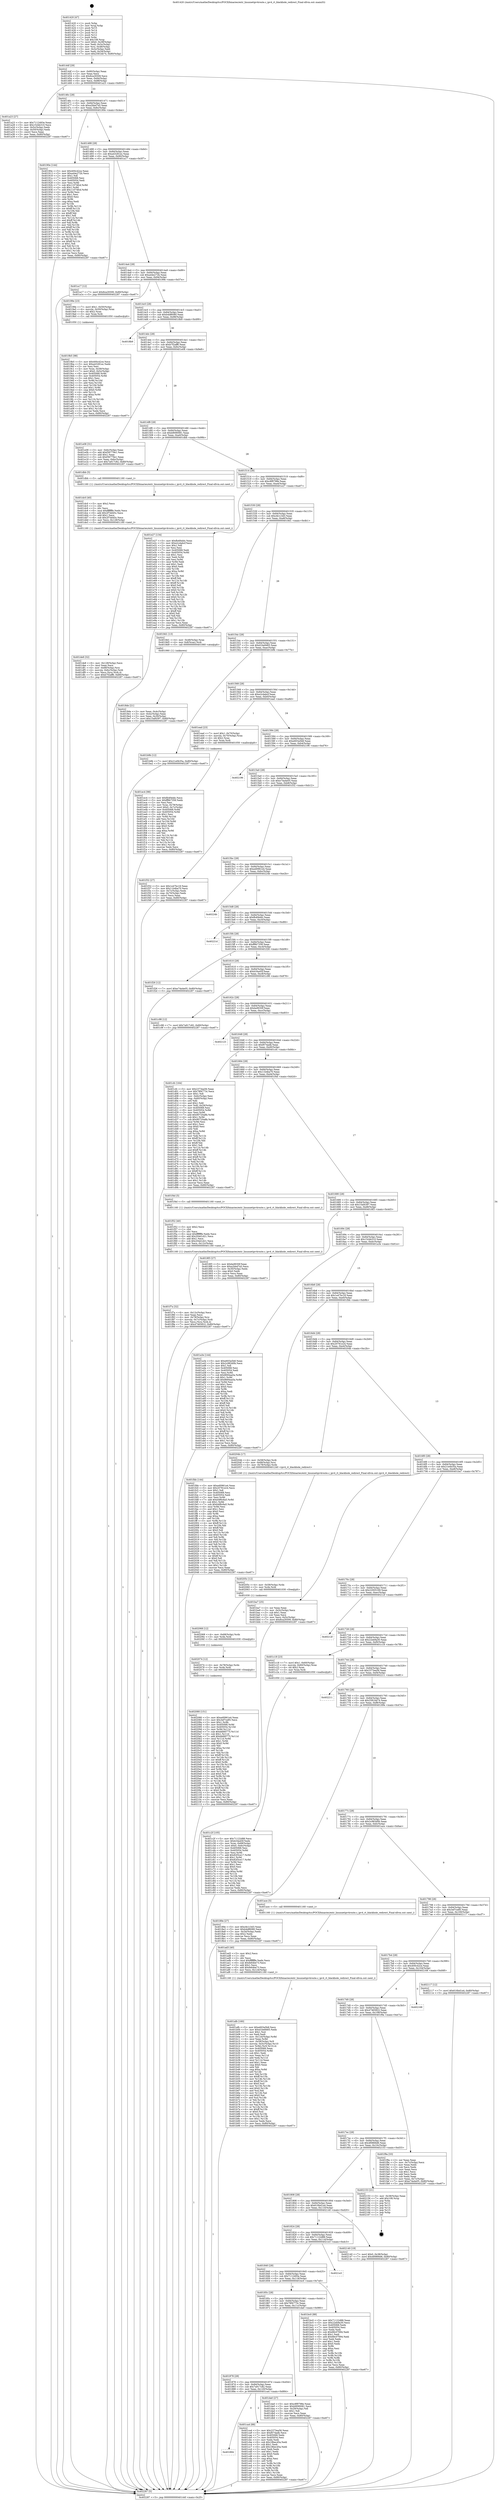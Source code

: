 digraph "0x401420" {
  label = "0x401420 (/mnt/c/Users/mathe/Desktop/tcc/POCII/binaries/extr_linuxnetipv4route.c_ipv4_rt_blackhole_redirect_Final-ollvm.out::main(0))"
  labelloc = "t"
  node[shape=record]

  Entry [label="",width=0.3,height=0.3,shape=circle,fillcolor=black,style=filled]
  "0x40144f" [label="{
     0x40144f [29]\l
     | [instrs]\l
     &nbsp;&nbsp;0x40144f \<+3\>: mov -0x80(%rbp),%eax\l
     &nbsp;&nbsp;0x401452 \<+2\>: mov %eax,%ecx\l
     &nbsp;&nbsp;0x401454 \<+6\>: sub $0x8ca29309,%ecx\l
     &nbsp;&nbsp;0x40145a \<+6\>: mov %eax,-0x84(%rbp)\l
     &nbsp;&nbsp;0x401460 \<+6\>: mov %ecx,-0x88(%rbp)\l
     &nbsp;&nbsp;0x401466 \<+6\>: je 0000000000401a23 \<main+0x603\>\l
  }"]
  "0x401a23" [label="{
     0x401a23 [27]\l
     | [instrs]\l
     &nbsp;&nbsp;0x401a23 \<+5\>: mov $0x7112493e,%eax\l
     &nbsp;&nbsp;0x401a28 \<+5\>: mov $0x15cbb310,%ecx\l
     &nbsp;&nbsp;0x401a2d \<+3\>: mov -0x5c(%rbp),%edx\l
     &nbsp;&nbsp;0x401a30 \<+3\>: cmp -0x50(%rbp),%edx\l
     &nbsp;&nbsp;0x401a33 \<+3\>: cmovl %ecx,%eax\l
     &nbsp;&nbsp;0x401a36 \<+3\>: mov %eax,-0x80(%rbp)\l
     &nbsp;&nbsp;0x401a39 \<+5\>: jmp 0000000000402287 \<main+0xe67\>\l
  }"]
  "0x40146c" [label="{
     0x40146c [28]\l
     | [instrs]\l
     &nbsp;&nbsp;0x40146c \<+5\>: jmp 0000000000401471 \<main+0x51\>\l
     &nbsp;&nbsp;0x401471 \<+6\>: mov -0x84(%rbp),%eax\l
     &nbsp;&nbsp;0x401477 \<+5\>: sub $0xa2bbd7a5,%eax\l
     &nbsp;&nbsp;0x40147c \<+6\>: mov %eax,-0x8c(%rbp)\l
     &nbsp;&nbsp;0x401482 \<+6\>: je 000000000040190e \<main+0x4ee\>\l
  }"]
  Exit [label="",width=0.3,height=0.3,shape=circle,fillcolor=black,style=filled,peripheries=2]
  "0x40190e" [label="{
     0x40190e [144]\l
     | [instrs]\l
     &nbsp;&nbsp;0x40190e \<+5\>: mov $0x400c42ce,%eax\l
     &nbsp;&nbsp;0x401913 \<+5\>: mov $0xa44e272b,%ecx\l
     &nbsp;&nbsp;0x401918 \<+2\>: mov $0x1,%dl\l
     &nbsp;&nbsp;0x40191a \<+7\>: mov 0x405068,%esi\l
     &nbsp;&nbsp;0x401921 \<+7\>: mov 0x405054,%edi\l
     &nbsp;&nbsp;0x401928 \<+3\>: mov %esi,%r8d\l
     &nbsp;&nbsp;0x40192b \<+7\>: sub $0x11074fcd,%r8d\l
     &nbsp;&nbsp;0x401932 \<+4\>: sub $0x1,%r8d\l
     &nbsp;&nbsp;0x401936 \<+7\>: add $0x11074fcd,%r8d\l
     &nbsp;&nbsp;0x40193d \<+4\>: imul %r8d,%esi\l
     &nbsp;&nbsp;0x401941 \<+3\>: and $0x1,%esi\l
     &nbsp;&nbsp;0x401944 \<+3\>: cmp $0x0,%esi\l
     &nbsp;&nbsp;0x401947 \<+4\>: sete %r9b\l
     &nbsp;&nbsp;0x40194b \<+3\>: cmp $0xa,%edi\l
     &nbsp;&nbsp;0x40194e \<+4\>: setl %r10b\l
     &nbsp;&nbsp;0x401952 \<+3\>: mov %r9b,%r11b\l
     &nbsp;&nbsp;0x401955 \<+4\>: xor $0xff,%r11b\l
     &nbsp;&nbsp;0x401959 \<+3\>: mov %r10b,%bl\l
     &nbsp;&nbsp;0x40195c \<+3\>: xor $0xff,%bl\l
     &nbsp;&nbsp;0x40195f \<+3\>: xor $0x1,%dl\l
     &nbsp;&nbsp;0x401962 \<+3\>: mov %r11b,%r14b\l
     &nbsp;&nbsp;0x401965 \<+4\>: and $0xff,%r14b\l
     &nbsp;&nbsp;0x401969 \<+3\>: and %dl,%r9b\l
     &nbsp;&nbsp;0x40196c \<+3\>: mov %bl,%r15b\l
     &nbsp;&nbsp;0x40196f \<+4\>: and $0xff,%r15b\l
     &nbsp;&nbsp;0x401973 \<+3\>: and %dl,%r10b\l
     &nbsp;&nbsp;0x401976 \<+3\>: or %r9b,%r14b\l
     &nbsp;&nbsp;0x401979 \<+3\>: or %r10b,%r15b\l
     &nbsp;&nbsp;0x40197c \<+3\>: xor %r15b,%r14b\l
     &nbsp;&nbsp;0x40197f \<+3\>: or %bl,%r11b\l
     &nbsp;&nbsp;0x401982 \<+4\>: xor $0xff,%r11b\l
     &nbsp;&nbsp;0x401986 \<+3\>: or $0x1,%dl\l
     &nbsp;&nbsp;0x401989 \<+3\>: and %dl,%r11b\l
     &nbsp;&nbsp;0x40198c \<+3\>: or %r11b,%r14b\l
     &nbsp;&nbsp;0x40198f \<+4\>: test $0x1,%r14b\l
     &nbsp;&nbsp;0x401993 \<+3\>: cmovne %ecx,%eax\l
     &nbsp;&nbsp;0x401996 \<+3\>: mov %eax,-0x80(%rbp)\l
     &nbsp;&nbsp;0x401999 \<+5\>: jmp 0000000000402287 \<main+0xe67\>\l
  }"]
  "0x401488" [label="{
     0x401488 [28]\l
     | [instrs]\l
     &nbsp;&nbsp;0x401488 \<+5\>: jmp 000000000040148d \<main+0x6d\>\l
     &nbsp;&nbsp;0x40148d \<+6\>: mov -0x84(%rbp),%eax\l
     &nbsp;&nbsp;0x401493 \<+5\>: sub $0xa43281ec,%eax\l
     &nbsp;&nbsp;0x401498 \<+6\>: mov %eax,-0x90(%rbp)\l
     &nbsp;&nbsp;0x40149e \<+6\>: je 0000000000401a17 \<main+0x5f7\>\l
  }"]
  "0x402080" [label="{
     0x402080 [151]\l
     | [instrs]\l
     &nbsp;&nbsp;0x402080 \<+5\>: mov $0xed0961e4,%eax\l
     &nbsp;&nbsp;0x402085 \<+5\>: mov $0x3ef7ce85,%ecx\l
     &nbsp;&nbsp;0x40208a \<+3\>: mov $0x1,%r8b\l
     &nbsp;&nbsp;0x40208d \<+8\>: mov 0x405068,%r9d\l
     &nbsp;&nbsp;0x402095 \<+8\>: mov 0x405054,%r10d\l
     &nbsp;&nbsp;0x40209d \<+3\>: mov %r9d,%r11d\l
     &nbsp;&nbsp;0x4020a0 \<+7\>: sub $0xbbfd0775,%r11d\l
     &nbsp;&nbsp;0x4020a7 \<+4\>: sub $0x1,%r11d\l
     &nbsp;&nbsp;0x4020ab \<+7\>: add $0xbbfd0775,%r11d\l
     &nbsp;&nbsp;0x4020b2 \<+4\>: imul %r11d,%r9d\l
     &nbsp;&nbsp;0x4020b6 \<+4\>: and $0x1,%r9d\l
     &nbsp;&nbsp;0x4020ba \<+4\>: cmp $0x0,%r9d\l
     &nbsp;&nbsp;0x4020be \<+3\>: sete %bl\l
     &nbsp;&nbsp;0x4020c1 \<+4\>: cmp $0xa,%r10d\l
     &nbsp;&nbsp;0x4020c5 \<+4\>: setl %r14b\l
     &nbsp;&nbsp;0x4020c9 \<+3\>: mov %bl,%r15b\l
     &nbsp;&nbsp;0x4020cc \<+4\>: xor $0xff,%r15b\l
     &nbsp;&nbsp;0x4020d0 \<+3\>: mov %r14b,%r12b\l
     &nbsp;&nbsp;0x4020d3 \<+4\>: xor $0xff,%r12b\l
     &nbsp;&nbsp;0x4020d7 \<+4\>: xor $0x0,%r8b\l
     &nbsp;&nbsp;0x4020db \<+3\>: mov %r15b,%r13b\l
     &nbsp;&nbsp;0x4020de \<+4\>: and $0x0,%r13b\l
     &nbsp;&nbsp;0x4020e2 \<+3\>: and %r8b,%bl\l
     &nbsp;&nbsp;0x4020e5 \<+3\>: mov %r12b,%dl\l
     &nbsp;&nbsp;0x4020e8 \<+3\>: and $0x0,%dl\l
     &nbsp;&nbsp;0x4020eb \<+3\>: and %r8b,%r14b\l
     &nbsp;&nbsp;0x4020ee \<+3\>: or %bl,%r13b\l
     &nbsp;&nbsp;0x4020f1 \<+3\>: or %r14b,%dl\l
     &nbsp;&nbsp;0x4020f4 \<+3\>: xor %dl,%r13b\l
     &nbsp;&nbsp;0x4020f7 \<+3\>: or %r12b,%r15b\l
     &nbsp;&nbsp;0x4020fa \<+4\>: xor $0xff,%r15b\l
     &nbsp;&nbsp;0x4020fe \<+4\>: or $0x0,%r8b\l
     &nbsp;&nbsp;0x402102 \<+3\>: and %r8b,%r15b\l
     &nbsp;&nbsp;0x402105 \<+3\>: or %r15b,%r13b\l
     &nbsp;&nbsp;0x402108 \<+4\>: test $0x1,%r13b\l
     &nbsp;&nbsp;0x40210c \<+3\>: cmovne %ecx,%eax\l
     &nbsp;&nbsp;0x40210f \<+3\>: mov %eax,-0x80(%rbp)\l
     &nbsp;&nbsp;0x402112 \<+5\>: jmp 0000000000402287 \<main+0xe67\>\l
  }"]
  "0x401a17" [label="{
     0x401a17 [12]\l
     | [instrs]\l
     &nbsp;&nbsp;0x401a17 \<+7\>: movl $0x8ca29309,-0x80(%rbp)\l
     &nbsp;&nbsp;0x401a1e \<+5\>: jmp 0000000000402287 \<main+0xe67\>\l
  }"]
  "0x4014a4" [label="{
     0x4014a4 [28]\l
     | [instrs]\l
     &nbsp;&nbsp;0x4014a4 \<+5\>: jmp 00000000004014a9 \<main+0x89\>\l
     &nbsp;&nbsp;0x4014a9 \<+6\>: mov -0x84(%rbp),%eax\l
     &nbsp;&nbsp;0x4014af \<+5\>: sub $0xa44e272b,%eax\l
     &nbsp;&nbsp;0x4014b4 \<+6\>: mov %eax,-0x94(%rbp)\l
     &nbsp;&nbsp;0x4014ba \<+6\>: je 000000000040199e \<main+0x57e\>\l
  }"]
  "0x402074" [label="{
     0x402074 [12]\l
     | [instrs]\l
     &nbsp;&nbsp;0x402074 \<+4\>: mov -0x78(%rbp),%rdx\l
     &nbsp;&nbsp;0x402078 \<+3\>: mov %rdx,%rdi\l
     &nbsp;&nbsp;0x40207b \<+5\>: call 0000000000401030 \<free@plt\>\l
     | [calls]\l
     &nbsp;&nbsp;0x401030 \{1\} (unknown)\l
  }"]
  "0x40199e" [label="{
     0x40199e [23]\l
     | [instrs]\l
     &nbsp;&nbsp;0x40199e \<+7\>: movl $0x1,-0x50(%rbp)\l
     &nbsp;&nbsp;0x4019a5 \<+4\>: movslq -0x50(%rbp),%rax\l
     &nbsp;&nbsp;0x4019a9 \<+4\>: shl $0x2,%rax\l
     &nbsp;&nbsp;0x4019ad \<+3\>: mov %rax,%rdi\l
     &nbsp;&nbsp;0x4019b0 \<+5\>: call 0000000000401050 \<malloc@plt\>\l
     | [calls]\l
     &nbsp;&nbsp;0x401050 \{1\} (unknown)\l
  }"]
  "0x4014c0" [label="{
     0x4014c0 [28]\l
     | [instrs]\l
     &nbsp;&nbsp;0x4014c0 \<+5\>: jmp 00000000004014c5 \<main+0xa5\>\l
     &nbsp;&nbsp;0x4014c5 \<+6\>: mov -0x84(%rbp),%eax\l
     &nbsp;&nbsp;0x4014cb \<+5\>: sub $0xb4df6080,%eax\l
     &nbsp;&nbsp;0x4014d0 \<+6\>: mov %eax,-0x98(%rbp)\l
     &nbsp;&nbsp;0x4014d6 \<+6\>: je 00000000004018b9 \<main+0x499\>\l
  }"]
  "0x402068" [label="{
     0x402068 [12]\l
     | [instrs]\l
     &nbsp;&nbsp;0x402068 \<+4\>: mov -0x68(%rbp),%rdx\l
     &nbsp;&nbsp;0x40206c \<+3\>: mov %rdx,%rdi\l
     &nbsp;&nbsp;0x40206f \<+5\>: call 0000000000401030 \<free@plt\>\l
     | [calls]\l
     &nbsp;&nbsp;0x401030 \{1\} (unknown)\l
  }"]
  "0x4018b9" [label="{
     0x4018b9\l
  }", style=dashed]
  "0x4014dc" [label="{
     0x4014dc [28]\l
     | [instrs]\l
     &nbsp;&nbsp;0x4014dc \<+5\>: jmp 00000000004014e1 \<main+0xc1\>\l
     &nbsp;&nbsp;0x4014e1 \<+6\>: mov -0x84(%rbp),%eax\l
     &nbsp;&nbsp;0x4014e7 \<+5\>: sub $0xb7f2aff6,%eax\l
     &nbsp;&nbsp;0x4014ec \<+6\>: mov %eax,-0x9c(%rbp)\l
     &nbsp;&nbsp;0x4014f2 \<+6\>: je 0000000000401e08 \<main+0x9e8\>\l
  }"]
  "0x40205c" [label="{
     0x40205c [12]\l
     | [instrs]\l
     &nbsp;&nbsp;0x40205c \<+4\>: mov -0x58(%rbp),%rdx\l
     &nbsp;&nbsp;0x402060 \<+3\>: mov %rdx,%rdi\l
     &nbsp;&nbsp;0x402063 \<+5\>: call 0000000000401030 \<free@plt\>\l
     | [calls]\l
     &nbsp;&nbsp;0x401030 \{1\} (unknown)\l
  }"]
  "0x401e08" [label="{
     0x401e08 [31]\l
     | [instrs]\l
     &nbsp;&nbsp;0x401e08 \<+3\>: mov -0x6c(%rbp),%eax\l
     &nbsp;&nbsp;0x401e0b \<+5\>: add $0xf36779e1,%eax\l
     &nbsp;&nbsp;0x401e10 \<+3\>: add $0x1,%eax\l
     &nbsp;&nbsp;0x401e13 \<+5\>: sub $0xf36779e1,%eax\l
     &nbsp;&nbsp;0x401e18 \<+3\>: mov %eax,-0x6c(%rbp)\l
     &nbsp;&nbsp;0x401e1b \<+7\>: movl $0x7a917c82,-0x80(%rbp)\l
     &nbsp;&nbsp;0x401e22 \<+5\>: jmp 0000000000402287 \<main+0xe67\>\l
  }"]
  "0x4014f8" [label="{
     0x4014f8 [28]\l
     | [instrs]\l
     &nbsp;&nbsp;0x4014f8 \<+5\>: jmp 00000000004014fd \<main+0xdd\>\l
     &nbsp;&nbsp;0x4014fd \<+6\>: mov -0x84(%rbp),%eax\l
     &nbsp;&nbsp;0x401503 \<+5\>: sub $0xb9090081,%eax\l
     &nbsp;&nbsp;0x401508 \<+6\>: mov %eax,-0xa0(%rbp)\l
     &nbsp;&nbsp;0x40150e \<+6\>: je 0000000000401dbb \<main+0x99b\>\l
  }"]
  "0x401f7a" [label="{
     0x401f7a [32]\l
     | [instrs]\l
     &nbsp;&nbsp;0x401f7a \<+6\>: mov -0x12c(%rbp),%ecx\l
     &nbsp;&nbsp;0x401f80 \<+3\>: imul %eax,%ecx\l
     &nbsp;&nbsp;0x401f83 \<+4\>: mov -0x78(%rbp),%rsi\l
     &nbsp;&nbsp;0x401f87 \<+4\>: movslq -0x7c(%rbp),%rdi\l
     &nbsp;&nbsp;0x401f8b \<+3\>: mov %ecx,(%rsi,%rdi,4)\l
     &nbsp;&nbsp;0x401f8e \<+7\>: movl $0x47465822,-0x80(%rbp)\l
     &nbsp;&nbsp;0x401f95 \<+5\>: jmp 0000000000402287 \<main+0xe67\>\l
  }"]
  "0x401dbb" [label="{
     0x401dbb [5]\l
     | [instrs]\l
     &nbsp;&nbsp;0x401dbb \<+5\>: call 0000000000401160 \<next_i\>\l
     | [calls]\l
     &nbsp;&nbsp;0x401160 \{1\} (/mnt/c/Users/mathe/Desktop/tcc/POCII/binaries/extr_linuxnetipv4route.c_ipv4_rt_blackhole_redirect_Final-ollvm.out::next_i)\l
  }"]
  "0x401514" [label="{
     0x401514 [28]\l
     | [instrs]\l
     &nbsp;&nbsp;0x401514 \<+5\>: jmp 0000000000401519 \<main+0xf9\>\l
     &nbsp;&nbsp;0x401519 \<+6\>: mov -0x84(%rbp),%eax\l
     &nbsp;&nbsp;0x40151f \<+5\>: sub $0xc8f9798e,%eax\l
     &nbsp;&nbsp;0x401524 \<+6\>: mov %eax,-0xa4(%rbp)\l
     &nbsp;&nbsp;0x40152a \<+6\>: je 0000000000401e27 \<main+0xa07\>\l
  }"]
  "0x401f52" [label="{
     0x401f52 [40]\l
     | [instrs]\l
     &nbsp;&nbsp;0x401f52 \<+5\>: mov $0x2,%ecx\l
     &nbsp;&nbsp;0x401f57 \<+1\>: cltd\l
     &nbsp;&nbsp;0x401f58 \<+2\>: idiv %ecx\l
     &nbsp;&nbsp;0x401f5a \<+6\>: imul $0xfffffffe,%edx,%ecx\l
     &nbsp;&nbsp;0x401f60 \<+6\>: add $0x204d1d21,%ecx\l
     &nbsp;&nbsp;0x401f66 \<+3\>: add $0x1,%ecx\l
     &nbsp;&nbsp;0x401f69 \<+6\>: sub $0x204d1d21,%ecx\l
     &nbsp;&nbsp;0x401f6f \<+6\>: mov %ecx,-0x12c(%rbp)\l
     &nbsp;&nbsp;0x401f75 \<+5\>: call 0000000000401160 \<next_i\>\l
     | [calls]\l
     &nbsp;&nbsp;0x401160 \{1\} (/mnt/c/Users/mathe/Desktop/tcc/POCII/binaries/extr_linuxnetipv4route.c_ipv4_rt_blackhole_redirect_Final-ollvm.out::next_i)\l
  }"]
  "0x401e27" [label="{
     0x401e27 [134]\l
     | [instrs]\l
     &nbsp;&nbsp;0x401e27 \<+5\>: mov $0xfb4f4ddc,%eax\l
     &nbsp;&nbsp;0x401e2c \<+5\>: mov $0xe2cdabcf,%ecx\l
     &nbsp;&nbsp;0x401e31 \<+2\>: mov $0x1,%dl\l
     &nbsp;&nbsp;0x401e33 \<+2\>: xor %esi,%esi\l
     &nbsp;&nbsp;0x401e35 \<+7\>: mov 0x405068,%edi\l
     &nbsp;&nbsp;0x401e3c \<+8\>: mov 0x405054,%r8d\l
     &nbsp;&nbsp;0x401e44 \<+3\>: sub $0x1,%esi\l
     &nbsp;&nbsp;0x401e47 \<+3\>: mov %edi,%r9d\l
     &nbsp;&nbsp;0x401e4a \<+3\>: add %esi,%r9d\l
     &nbsp;&nbsp;0x401e4d \<+4\>: imul %r9d,%edi\l
     &nbsp;&nbsp;0x401e51 \<+3\>: and $0x1,%edi\l
     &nbsp;&nbsp;0x401e54 \<+3\>: cmp $0x0,%edi\l
     &nbsp;&nbsp;0x401e57 \<+4\>: sete %r10b\l
     &nbsp;&nbsp;0x401e5b \<+4\>: cmp $0xa,%r8d\l
     &nbsp;&nbsp;0x401e5f \<+4\>: setl %r11b\l
     &nbsp;&nbsp;0x401e63 \<+3\>: mov %r10b,%bl\l
     &nbsp;&nbsp;0x401e66 \<+3\>: xor $0xff,%bl\l
     &nbsp;&nbsp;0x401e69 \<+3\>: mov %r11b,%r14b\l
     &nbsp;&nbsp;0x401e6c \<+4\>: xor $0xff,%r14b\l
     &nbsp;&nbsp;0x401e70 \<+3\>: xor $0x0,%dl\l
     &nbsp;&nbsp;0x401e73 \<+3\>: mov %bl,%r15b\l
     &nbsp;&nbsp;0x401e76 \<+4\>: and $0x0,%r15b\l
     &nbsp;&nbsp;0x401e7a \<+3\>: and %dl,%r10b\l
     &nbsp;&nbsp;0x401e7d \<+3\>: mov %r14b,%r12b\l
     &nbsp;&nbsp;0x401e80 \<+4\>: and $0x0,%r12b\l
     &nbsp;&nbsp;0x401e84 \<+3\>: and %dl,%r11b\l
     &nbsp;&nbsp;0x401e87 \<+3\>: or %r10b,%r15b\l
     &nbsp;&nbsp;0x401e8a \<+3\>: or %r11b,%r12b\l
     &nbsp;&nbsp;0x401e8d \<+3\>: xor %r12b,%r15b\l
     &nbsp;&nbsp;0x401e90 \<+3\>: or %r14b,%bl\l
     &nbsp;&nbsp;0x401e93 \<+3\>: xor $0xff,%bl\l
     &nbsp;&nbsp;0x401e96 \<+3\>: or $0x0,%dl\l
     &nbsp;&nbsp;0x401e99 \<+2\>: and %dl,%bl\l
     &nbsp;&nbsp;0x401e9b \<+3\>: or %bl,%r15b\l
     &nbsp;&nbsp;0x401e9e \<+4\>: test $0x1,%r15b\l
     &nbsp;&nbsp;0x401ea2 \<+3\>: cmovne %ecx,%eax\l
     &nbsp;&nbsp;0x401ea5 \<+3\>: mov %eax,-0x80(%rbp)\l
     &nbsp;&nbsp;0x401ea8 \<+5\>: jmp 0000000000402287 \<main+0xe67\>\l
  }"]
  "0x401530" [label="{
     0x401530 [28]\l
     | [instrs]\l
     &nbsp;&nbsp;0x401530 \<+5\>: jmp 0000000000401535 \<main+0x115\>\l
     &nbsp;&nbsp;0x401535 \<+6\>: mov -0x84(%rbp),%eax\l
     &nbsp;&nbsp;0x40153b \<+5\>: sub $0xcfe1c3d3,%eax\l
     &nbsp;&nbsp;0x401540 \<+6\>: mov %eax,-0xa8(%rbp)\l
     &nbsp;&nbsp;0x401546 \<+6\>: je 00000000004018d1 \<main+0x4b1\>\l
  }"]
  "0x401ec4" [label="{
     0x401ec4 [98]\l
     | [instrs]\l
     &nbsp;&nbsp;0x401ec4 \<+5\>: mov $0xfb4f4ddc,%ecx\l
     &nbsp;&nbsp;0x401ec9 \<+5\>: mov $0xff9b7358,%edx\l
     &nbsp;&nbsp;0x401ece \<+2\>: xor %esi,%esi\l
     &nbsp;&nbsp;0x401ed0 \<+4\>: mov %rax,-0x78(%rbp)\l
     &nbsp;&nbsp;0x401ed4 \<+7\>: movl $0x0,-0x7c(%rbp)\l
     &nbsp;&nbsp;0x401edb \<+8\>: mov 0x405068,%r8d\l
     &nbsp;&nbsp;0x401ee3 \<+8\>: mov 0x405054,%r9d\l
     &nbsp;&nbsp;0x401eeb \<+3\>: sub $0x1,%esi\l
     &nbsp;&nbsp;0x401eee \<+3\>: mov %r8d,%r10d\l
     &nbsp;&nbsp;0x401ef1 \<+3\>: add %esi,%r10d\l
     &nbsp;&nbsp;0x401ef4 \<+4\>: imul %r10d,%r8d\l
     &nbsp;&nbsp;0x401ef8 \<+4\>: and $0x1,%r8d\l
     &nbsp;&nbsp;0x401efc \<+4\>: cmp $0x0,%r8d\l
     &nbsp;&nbsp;0x401f00 \<+4\>: sete %r11b\l
     &nbsp;&nbsp;0x401f04 \<+4\>: cmp $0xa,%r9d\l
     &nbsp;&nbsp;0x401f08 \<+3\>: setl %bl\l
     &nbsp;&nbsp;0x401f0b \<+3\>: mov %r11b,%r14b\l
     &nbsp;&nbsp;0x401f0e \<+3\>: and %bl,%r14b\l
     &nbsp;&nbsp;0x401f11 \<+3\>: xor %bl,%r11b\l
     &nbsp;&nbsp;0x401f14 \<+3\>: or %r11b,%r14b\l
     &nbsp;&nbsp;0x401f17 \<+4\>: test $0x1,%r14b\l
     &nbsp;&nbsp;0x401f1b \<+3\>: cmovne %edx,%ecx\l
     &nbsp;&nbsp;0x401f1e \<+3\>: mov %ecx,-0x80(%rbp)\l
     &nbsp;&nbsp;0x401f21 \<+5\>: jmp 0000000000402287 \<main+0xe67\>\l
  }"]
  "0x4018d1" [label="{
     0x4018d1 [13]\l
     | [instrs]\l
     &nbsp;&nbsp;0x4018d1 \<+4\>: mov -0x48(%rbp),%rax\l
     &nbsp;&nbsp;0x4018d5 \<+4\>: mov 0x8(%rax),%rdi\l
     &nbsp;&nbsp;0x4018d9 \<+5\>: call 0000000000401060 \<atoi@plt\>\l
     | [calls]\l
     &nbsp;&nbsp;0x401060 \{1\} (unknown)\l
  }"]
  "0x40154c" [label="{
     0x40154c [28]\l
     | [instrs]\l
     &nbsp;&nbsp;0x40154c \<+5\>: jmp 0000000000401551 \<main+0x131\>\l
     &nbsp;&nbsp;0x401551 \<+6\>: mov -0x84(%rbp),%eax\l
     &nbsp;&nbsp;0x401557 \<+5\>: sub $0xd1be9465,%eax\l
     &nbsp;&nbsp;0x40155c \<+6\>: mov %eax,-0xac(%rbp)\l
     &nbsp;&nbsp;0x401562 \<+6\>: je 0000000000401b9b \<main+0x77b\>\l
  }"]
  "0x401de8" [label="{
     0x401de8 [32]\l
     | [instrs]\l
     &nbsp;&nbsp;0x401de8 \<+6\>: mov -0x128(%rbp),%ecx\l
     &nbsp;&nbsp;0x401dee \<+3\>: imul %eax,%ecx\l
     &nbsp;&nbsp;0x401df1 \<+4\>: mov -0x68(%rbp),%rsi\l
     &nbsp;&nbsp;0x401df5 \<+4\>: movslq -0x6c(%rbp),%rdi\l
     &nbsp;&nbsp;0x401df9 \<+3\>: mov %ecx,(%rsi,%rdi,4)\l
     &nbsp;&nbsp;0x401dfc \<+7\>: movl $0xb7f2aff6,-0x80(%rbp)\l
     &nbsp;&nbsp;0x401e03 \<+5\>: jmp 0000000000402287 \<main+0xe67\>\l
  }"]
  "0x401b9b" [label="{
     0x401b9b [12]\l
     | [instrs]\l
     &nbsp;&nbsp;0x401b9b \<+7\>: movl $0x21e0b35a,-0x80(%rbp)\l
     &nbsp;&nbsp;0x401ba2 \<+5\>: jmp 0000000000402287 \<main+0xe67\>\l
  }"]
  "0x401568" [label="{
     0x401568 [28]\l
     | [instrs]\l
     &nbsp;&nbsp;0x401568 \<+5\>: jmp 000000000040156d \<main+0x14d\>\l
     &nbsp;&nbsp;0x40156d \<+6\>: mov -0x84(%rbp),%eax\l
     &nbsp;&nbsp;0x401573 \<+5\>: sub $0xe2cdabcf,%eax\l
     &nbsp;&nbsp;0x401578 \<+6\>: mov %eax,-0xb0(%rbp)\l
     &nbsp;&nbsp;0x40157e \<+6\>: je 0000000000401ead \<main+0xa8d\>\l
  }"]
  "0x401dc0" [label="{
     0x401dc0 [40]\l
     | [instrs]\l
     &nbsp;&nbsp;0x401dc0 \<+5\>: mov $0x2,%ecx\l
     &nbsp;&nbsp;0x401dc5 \<+1\>: cltd\l
     &nbsp;&nbsp;0x401dc6 \<+2\>: idiv %ecx\l
     &nbsp;&nbsp;0x401dc8 \<+6\>: imul $0xfffffffe,%edx,%ecx\l
     &nbsp;&nbsp;0x401dce \<+6\>: add $0x2f7dd45c,%ecx\l
     &nbsp;&nbsp;0x401dd4 \<+3\>: add $0x1,%ecx\l
     &nbsp;&nbsp;0x401dd7 \<+6\>: sub $0x2f7dd45c,%ecx\l
     &nbsp;&nbsp;0x401ddd \<+6\>: mov %ecx,-0x128(%rbp)\l
     &nbsp;&nbsp;0x401de3 \<+5\>: call 0000000000401160 \<next_i\>\l
     | [calls]\l
     &nbsp;&nbsp;0x401160 \{1\} (/mnt/c/Users/mathe/Desktop/tcc/POCII/binaries/extr_linuxnetipv4route.c_ipv4_rt_blackhole_redirect_Final-ollvm.out::next_i)\l
  }"]
  "0x401ead" [label="{
     0x401ead [23]\l
     | [instrs]\l
     &nbsp;&nbsp;0x401ead \<+7\>: movl $0x1,-0x70(%rbp)\l
     &nbsp;&nbsp;0x401eb4 \<+4\>: movslq -0x70(%rbp),%rax\l
     &nbsp;&nbsp;0x401eb8 \<+4\>: shl $0x2,%rax\l
     &nbsp;&nbsp;0x401ebc \<+3\>: mov %rax,%rdi\l
     &nbsp;&nbsp;0x401ebf \<+5\>: call 0000000000401050 \<malloc@plt\>\l
     | [calls]\l
     &nbsp;&nbsp;0x401050 \{1\} (unknown)\l
  }"]
  "0x401584" [label="{
     0x401584 [28]\l
     | [instrs]\l
     &nbsp;&nbsp;0x401584 \<+5\>: jmp 0000000000401589 \<main+0x169\>\l
     &nbsp;&nbsp;0x401589 \<+6\>: mov -0x84(%rbp),%eax\l
     &nbsp;&nbsp;0x40158f \<+5\>: sub $0xe603a5b8,%eax\l
     &nbsp;&nbsp;0x401594 \<+6\>: mov %eax,-0xb4(%rbp)\l
     &nbsp;&nbsp;0x40159a \<+6\>: je 0000000000402196 \<main+0xd76\>\l
  }"]
  "0x401894" [label="{
     0x401894\l
  }", style=dashed]
  "0x402196" [label="{
     0x402196\l
  }", style=dashed]
  "0x4015a0" [label="{
     0x4015a0 [28]\l
     | [instrs]\l
     &nbsp;&nbsp;0x4015a0 \<+5\>: jmp 00000000004015a5 \<main+0x185\>\l
     &nbsp;&nbsp;0x4015a5 \<+6\>: mov -0x84(%rbp),%eax\l
     &nbsp;&nbsp;0x4015ab \<+5\>: sub $0xe74a4e05,%eax\l
     &nbsp;&nbsp;0x4015b0 \<+6\>: mov %eax,-0xb8(%rbp)\l
     &nbsp;&nbsp;0x4015b6 \<+6\>: je 0000000000401f32 \<main+0xb12\>\l
  }"]
  "0x401ca4" [label="{
     0x401ca4 [88]\l
     | [instrs]\l
     &nbsp;&nbsp;0x401ca4 \<+5\>: mov $0x2373ea56,%eax\l
     &nbsp;&nbsp;0x401ca9 \<+5\>: mov $0xf074adb,%ecx\l
     &nbsp;&nbsp;0x401cae \<+7\>: mov 0x405068,%edx\l
     &nbsp;&nbsp;0x401cb5 \<+7\>: mov 0x405054,%esi\l
     &nbsp;&nbsp;0x401cbc \<+2\>: mov %edx,%edi\l
     &nbsp;&nbsp;0x401cbe \<+6\>: sub $0x18bec45a,%edi\l
     &nbsp;&nbsp;0x401cc4 \<+3\>: sub $0x1,%edi\l
     &nbsp;&nbsp;0x401cc7 \<+6\>: add $0x18bec45a,%edi\l
     &nbsp;&nbsp;0x401ccd \<+3\>: imul %edi,%edx\l
     &nbsp;&nbsp;0x401cd0 \<+3\>: and $0x1,%edx\l
     &nbsp;&nbsp;0x401cd3 \<+3\>: cmp $0x0,%edx\l
     &nbsp;&nbsp;0x401cd6 \<+4\>: sete %r8b\l
     &nbsp;&nbsp;0x401cda \<+3\>: cmp $0xa,%esi\l
     &nbsp;&nbsp;0x401cdd \<+4\>: setl %r9b\l
     &nbsp;&nbsp;0x401ce1 \<+3\>: mov %r8b,%r10b\l
     &nbsp;&nbsp;0x401ce4 \<+3\>: and %r9b,%r10b\l
     &nbsp;&nbsp;0x401ce7 \<+3\>: xor %r9b,%r8b\l
     &nbsp;&nbsp;0x401cea \<+3\>: or %r8b,%r10b\l
     &nbsp;&nbsp;0x401ced \<+4\>: test $0x1,%r10b\l
     &nbsp;&nbsp;0x401cf1 \<+3\>: cmovne %ecx,%eax\l
     &nbsp;&nbsp;0x401cf4 \<+3\>: mov %eax,-0x80(%rbp)\l
     &nbsp;&nbsp;0x401cf7 \<+5\>: jmp 0000000000402287 \<main+0xe67\>\l
  }"]
  "0x401f32" [label="{
     0x401f32 [27]\l
     | [instrs]\l
     &nbsp;&nbsp;0x401f32 \<+5\>: mov $0x1e47bc18,%eax\l
     &nbsp;&nbsp;0x401f37 \<+5\>: mov $0x11b4ba70,%ecx\l
     &nbsp;&nbsp;0x401f3c \<+3\>: mov -0x7c(%rbp),%edx\l
     &nbsp;&nbsp;0x401f3f \<+3\>: cmp -0x70(%rbp),%edx\l
     &nbsp;&nbsp;0x401f42 \<+3\>: cmovl %ecx,%eax\l
     &nbsp;&nbsp;0x401f45 \<+3\>: mov %eax,-0x80(%rbp)\l
     &nbsp;&nbsp;0x401f48 \<+5\>: jmp 0000000000402287 \<main+0xe67\>\l
  }"]
  "0x4015bc" [label="{
     0x4015bc [28]\l
     | [instrs]\l
     &nbsp;&nbsp;0x4015bc \<+5\>: jmp 00000000004015c1 \<main+0x1a1\>\l
     &nbsp;&nbsp;0x4015c1 \<+6\>: mov -0x84(%rbp),%eax\l
     &nbsp;&nbsp;0x4015c7 \<+5\>: sub $0xed0961e4,%eax\l
     &nbsp;&nbsp;0x4015cc \<+6\>: mov %eax,-0xbc(%rbp)\l
     &nbsp;&nbsp;0x4015d2 \<+6\>: je 000000000040224b \<main+0xe2b\>\l
  }"]
  "0x401878" [label="{
     0x401878 [28]\l
     | [instrs]\l
     &nbsp;&nbsp;0x401878 \<+5\>: jmp 000000000040187d \<main+0x45d\>\l
     &nbsp;&nbsp;0x40187d \<+6\>: mov -0x84(%rbp),%eax\l
     &nbsp;&nbsp;0x401883 \<+5\>: sub $0x7a917c82,%eax\l
     &nbsp;&nbsp;0x401888 \<+6\>: mov %eax,-0x120(%rbp)\l
     &nbsp;&nbsp;0x40188e \<+6\>: je 0000000000401ca4 \<main+0x884\>\l
  }"]
  "0x40224b" [label="{
     0x40224b\l
  }", style=dashed]
  "0x4015d8" [label="{
     0x4015d8 [28]\l
     | [instrs]\l
     &nbsp;&nbsp;0x4015d8 \<+5\>: jmp 00000000004015dd \<main+0x1bd\>\l
     &nbsp;&nbsp;0x4015dd \<+6\>: mov -0x84(%rbp),%eax\l
     &nbsp;&nbsp;0x4015e3 \<+5\>: sub $0xfb4f4ddc,%eax\l
     &nbsp;&nbsp;0x4015e8 \<+6\>: mov %eax,-0xc0(%rbp)\l
     &nbsp;&nbsp;0x4015ee \<+6\>: je 000000000040221d \<main+0xdfd\>\l
  }"]
  "0x401da0" [label="{
     0x401da0 [27]\l
     | [instrs]\l
     &nbsp;&nbsp;0x401da0 \<+5\>: mov $0xc8f9798e,%eax\l
     &nbsp;&nbsp;0x401da5 \<+5\>: mov $0xb9090081,%ecx\l
     &nbsp;&nbsp;0x401daa \<+3\>: mov -0x29(%rbp),%dl\l
     &nbsp;&nbsp;0x401dad \<+3\>: test $0x1,%dl\l
     &nbsp;&nbsp;0x401db0 \<+3\>: cmovne %ecx,%eax\l
     &nbsp;&nbsp;0x401db3 \<+3\>: mov %eax,-0x80(%rbp)\l
     &nbsp;&nbsp;0x401db6 \<+5\>: jmp 0000000000402287 \<main+0xe67\>\l
  }"]
  "0x40221d" [label="{
     0x40221d\l
  }", style=dashed]
  "0x4015f4" [label="{
     0x4015f4 [28]\l
     | [instrs]\l
     &nbsp;&nbsp;0x4015f4 \<+5\>: jmp 00000000004015f9 \<main+0x1d9\>\l
     &nbsp;&nbsp;0x4015f9 \<+6\>: mov -0x84(%rbp),%eax\l
     &nbsp;&nbsp;0x4015ff \<+5\>: sub $0xff9b7358,%eax\l
     &nbsp;&nbsp;0x401604 \<+6\>: mov %eax,-0xc4(%rbp)\l
     &nbsp;&nbsp;0x40160a \<+6\>: je 0000000000401f26 \<main+0xb06\>\l
  }"]
  "0x401c2f" [label="{
     0x401c2f [105]\l
     | [instrs]\l
     &nbsp;&nbsp;0x401c2f \<+5\>: mov $0x71122d88,%ecx\l
     &nbsp;&nbsp;0x401c34 \<+5\>: mov $0xb34a45f,%edx\l
     &nbsp;&nbsp;0x401c39 \<+4\>: mov %rax,-0x68(%rbp)\l
     &nbsp;&nbsp;0x401c3d \<+7\>: movl $0x0,-0x6c(%rbp)\l
     &nbsp;&nbsp;0x401c44 \<+7\>: mov 0x405068,%esi\l
     &nbsp;&nbsp;0x401c4b \<+8\>: mov 0x405054,%r8d\l
     &nbsp;&nbsp;0x401c53 \<+3\>: mov %esi,%r9d\l
     &nbsp;&nbsp;0x401c56 \<+7\>: add $0x82f3ce17,%r9d\l
     &nbsp;&nbsp;0x401c5d \<+4\>: sub $0x1,%r9d\l
     &nbsp;&nbsp;0x401c61 \<+7\>: sub $0x82f3ce17,%r9d\l
     &nbsp;&nbsp;0x401c68 \<+4\>: imul %r9d,%esi\l
     &nbsp;&nbsp;0x401c6c \<+3\>: and $0x1,%esi\l
     &nbsp;&nbsp;0x401c6f \<+3\>: cmp $0x0,%esi\l
     &nbsp;&nbsp;0x401c72 \<+4\>: sete %r10b\l
     &nbsp;&nbsp;0x401c76 \<+4\>: cmp $0xa,%r8d\l
     &nbsp;&nbsp;0x401c7a \<+4\>: setl %r11b\l
     &nbsp;&nbsp;0x401c7e \<+3\>: mov %r10b,%bl\l
     &nbsp;&nbsp;0x401c81 \<+3\>: and %r11b,%bl\l
     &nbsp;&nbsp;0x401c84 \<+3\>: xor %r11b,%r10b\l
     &nbsp;&nbsp;0x401c87 \<+3\>: or %r10b,%bl\l
     &nbsp;&nbsp;0x401c8a \<+3\>: test $0x1,%bl\l
     &nbsp;&nbsp;0x401c8d \<+3\>: cmovne %edx,%ecx\l
     &nbsp;&nbsp;0x401c90 \<+3\>: mov %ecx,-0x80(%rbp)\l
     &nbsp;&nbsp;0x401c93 \<+5\>: jmp 0000000000402287 \<main+0xe67\>\l
  }"]
  "0x401f26" [label="{
     0x401f26 [12]\l
     | [instrs]\l
     &nbsp;&nbsp;0x401f26 \<+7\>: movl $0xe74a4e05,-0x80(%rbp)\l
     &nbsp;&nbsp;0x401f2d \<+5\>: jmp 0000000000402287 \<main+0xe67\>\l
  }"]
  "0x401610" [label="{
     0x401610 [28]\l
     | [instrs]\l
     &nbsp;&nbsp;0x401610 \<+5\>: jmp 0000000000401615 \<main+0x1f5\>\l
     &nbsp;&nbsp;0x401615 \<+6\>: mov -0x84(%rbp),%eax\l
     &nbsp;&nbsp;0x40161b \<+5\>: sub $0xb34a45f,%eax\l
     &nbsp;&nbsp;0x401620 \<+6\>: mov %eax,-0xc8(%rbp)\l
     &nbsp;&nbsp;0x401626 \<+6\>: je 0000000000401c98 \<main+0x878\>\l
  }"]
  "0x40185c" [label="{
     0x40185c [28]\l
     | [instrs]\l
     &nbsp;&nbsp;0x40185c \<+5\>: jmp 0000000000401861 \<main+0x441\>\l
     &nbsp;&nbsp;0x401861 \<+6\>: mov -0x84(%rbp),%eax\l
     &nbsp;&nbsp;0x401867 \<+5\>: sub $0x78f4773c,%eax\l
     &nbsp;&nbsp;0x40186c \<+6\>: mov %eax,-0x11c(%rbp)\l
     &nbsp;&nbsp;0x401872 \<+6\>: je 0000000000401da0 \<main+0x980\>\l
  }"]
  "0x401c98" [label="{
     0x401c98 [12]\l
     | [instrs]\l
     &nbsp;&nbsp;0x401c98 \<+7\>: movl $0x7a917c82,-0x80(%rbp)\l
     &nbsp;&nbsp;0x401c9f \<+5\>: jmp 0000000000402287 \<main+0xe67\>\l
  }"]
  "0x40162c" [label="{
     0x40162c [28]\l
     | [instrs]\l
     &nbsp;&nbsp;0x40162c \<+5\>: jmp 0000000000401631 \<main+0x211\>\l
     &nbsp;&nbsp;0x401631 \<+6\>: mov -0x84(%rbp),%eax\l
     &nbsp;&nbsp;0x401637 \<+5\>: sub $0xbe9030f,%eax\l
     &nbsp;&nbsp;0x40163c \<+6\>: mov %eax,-0xcc(%rbp)\l
     &nbsp;&nbsp;0x401642 \<+6\>: je 0000000000402123 \<main+0xd03\>\l
  }"]
  "0x401bc0" [label="{
     0x401bc0 [88]\l
     | [instrs]\l
     &nbsp;&nbsp;0x401bc0 \<+5\>: mov $0x71122d88,%eax\l
     &nbsp;&nbsp;0x401bc5 \<+5\>: mov $0x22eb9a30,%ecx\l
     &nbsp;&nbsp;0x401bca \<+7\>: mov 0x405068,%edx\l
     &nbsp;&nbsp;0x401bd1 \<+7\>: mov 0x405054,%esi\l
     &nbsp;&nbsp;0x401bd8 \<+2\>: mov %edx,%edi\l
     &nbsp;&nbsp;0x401bda \<+6\>: sub $0x68c07694,%edi\l
     &nbsp;&nbsp;0x401be0 \<+3\>: sub $0x1,%edi\l
     &nbsp;&nbsp;0x401be3 \<+6\>: add $0x68c07694,%edi\l
     &nbsp;&nbsp;0x401be9 \<+3\>: imul %edi,%edx\l
     &nbsp;&nbsp;0x401bec \<+3\>: and $0x1,%edx\l
     &nbsp;&nbsp;0x401bef \<+3\>: cmp $0x0,%edx\l
     &nbsp;&nbsp;0x401bf2 \<+4\>: sete %r8b\l
     &nbsp;&nbsp;0x401bf6 \<+3\>: cmp $0xa,%esi\l
     &nbsp;&nbsp;0x401bf9 \<+4\>: setl %r9b\l
     &nbsp;&nbsp;0x401bfd \<+3\>: mov %r8b,%r10b\l
     &nbsp;&nbsp;0x401c00 \<+3\>: and %r9b,%r10b\l
     &nbsp;&nbsp;0x401c03 \<+3\>: xor %r9b,%r8b\l
     &nbsp;&nbsp;0x401c06 \<+3\>: or %r8b,%r10b\l
     &nbsp;&nbsp;0x401c09 \<+4\>: test $0x1,%r10b\l
     &nbsp;&nbsp;0x401c0d \<+3\>: cmovne %ecx,%eax\l
     &nbsp;&nbsp;0x401c10 \<+3\>: mov %eax,-0x80(%rbp)\l
     &nbsp;&nbsp;0x401c13 \<+5\>: jmp 0000000000402287 \<main+0xe67\>\l
  }"]
  "0x402123" [label="{
     0x402123\l
  }", style=dashed]
  "0x401648" [label="{
     0x401648 [28]\l
     | [instrs]\l
     &nbsp;&nbsp;0x401648 \<+5\>: jmp 000000000040164d \<main+0x22d\>\l
     &nbsp;&nbsp;0x40164d \<+6\>: mov -0x84(%rbp),%eax\l
     &nbsp;&nbsp;0x401653 \<+5\>: sub $0xf074adb,%eax\l
     &nbsp;&nbsp;0x401658 \<+6\>: mov %eax,-0xd0(%rbp)\l
     &nbsp;&nbsp;0x40165e \<+6\>: je 0000000000401cfc \<main+0x8dc\>\l
  }"]
  "0x401840" [label="{
     0x401840 [28]\l
     | [instrs]\l
     &nbsp;&nbsp;0x401840 \<+5\>: jmp 0000000000401845 \<main+0x425\>\l
     &nbsp;&nbsp;0x401845 \<+6\>: mov -0x84(%rbp),%eax\l
     &nbsp;&nbsp;0x40184b \<+5\>: sub $0x7112493e,%eax\l
     &nbsp;&nbsp;0x401850 \<+6\>: mov %eax,-0x118(%rbp)\l
     &nbsp;&nbsp;0x401856 \<+6\>: je 0000000000401bc0 \<main+0x7a0\>\l
  }"]
  "0x401cfc" [label="{
     0x401cfc [164]\l
     | [instrs]\l
     &nbsp;&nbsp;0x401cfc \<+5\>: mov $0x2373ea56,%eax\l
     &nbsp;&nbsp;0x401d01 \<+5\>: mov $0x78f4773c,%ecx\l
     &nbsp;&nbsp;0x401d06 \<+2\>: mov $0x1,%dl\l
     &nbsp;&nbsp;0x401d08 \<+3\>: mov -0x6c(%rbp),%esi\l
     &nbsp;&nbsp;0x401d0b \<+3\>: cmp -0x60(%rbp),%esi\l
     &nbsp;&nbsp;0x401d0e \<+4\>: setl %dil\l
     &nbsp;&nbsp;0x401d12 \<+4\>: and $0x1,%dil\l
     &nbsp;&nbsp;0x401d16 \<+4\>: mov %dil,-0x29(%rbp)\l
     &nbsp;&nbsp;0x401d1a \<+7\>: mov 0x405068,%esi\l
     &nbsp;&nbsp;0x401d21 \<+8\>: mov 0x405054,%r8d\l
     &nbsp;&nbsp;0x401d29 \<+3\>: mov %esi,%r9d\l
     &nbsp;&nbsp;0x401d2c \<+7\>: add $0x90720a8b,%r9d\l
     &nbsp;&nbsp;0x401d33 \<+4\>: sub $0x1,%r9d\l
     &nbsp;&nbsp;0x401d37 \<+7\>: sub $0x90720a8b,%r9d\l
     &nbsp;&nbsp;0x401d3e \<+4\>: imul %r9d,%esi\l
     &nbsp;&nbsp;0x401d42 \<+3\>: and $0x1,%esi\l
     &nbsp;&nbsp;0x401d45 \<+3\>: cmp $0x0,%esi\l
     &nbsp;&nbsp;0x401d48 \<+4\>: sete %dil\l
     &nbsp;&nbsp;0x401d4c \<+4\>: cmp $0xa,%r8d\l
     &nbsp;&nbsp;0x401d50 \<+4\>: setl %r10b\l
     &nbsp;&nbsp;0x401d54 \<+3\>: mov %dil,%r11b\l
     &nbsp;&nbsp;0x401d57 \<+4\>: xor $0xff,%r11b\l
     &nbsp;&nbsp;0x401d5b \<+3\>: mov %r10b,%bl\l
     &nbsp;&nbsp;0x401d5e \<+3\>: xor $0xff,%bl\l
     &nbsp;&nbsp;0x401d61 \<+3\>: xor $0x1,%dl\l
     &nbsp;&nbsp;0x401d64 \<+3\>: mov %r11b,%r14b\l
     &nbsp;&nbsp;0x401d67 \<+4\>: and $0xff,%r14b\l
     &nbsp;&nbsp;0x401d6b \<+3\>: and %dl,%dil\l
     &nbsp;&nbsp;0x401d6e \<+3\>: mov %bl,%r15b\l
     &nbsp;&nbsp;0x401d71 \<+4\>: and $0xff,%r15b\l
     &nbsp;&nbsp;0x401d75 \<+3\>: and %dl,%r10b\l
     &nbsp;&nbsp;0x401d78 \<+3\>: or %dil,%r14b\l
     &nbsp;&nbsp;0x401d7b \<+3\>: or %r10b,%r15b\l
     &nbsp;&nbsp;0x401d7e \<+3\>: xor %r15b,%r14b\l
     &nbsp;&nbsp;0x401d81 \<+3\>: or %bl,%r11b\l
     &nbsp;&nbsp;0x401d84 \<+4\>: xor $0xff,%r11b\l
     &nbsp;&nbsp;0x401d88 \<+3\>: or $0x1,%dl\l
     &nbsp;&nbsp;0x401d8b \<+3\>: and %dl,%r11b\l
     &nbsp;&nbsp;0x401d8e \<+3\>: or %r11b,%r14b\l
     &nbsp;&nbsp;0x401d91 \<+4\>: test $0x1,%r14b\l
     &nbsp;&nbsp;0x401d95 \<+3\>: cmovne %ecx,%eax\l
     &nbsp;&nbsp;0x401d98 \<+3\>: mov %eax,-0x80(%rbp)\l
     &nbsp;&nbsp;0x401d9b \<+5\>: jmp 0000000000402287 \<main+0xe67\>\l
  }"]
  "0x401664" [label="{
     0x401664 [28]\l
     | [instrs]\l
     &nbsp;&nbsp;0x401664 \<+5\>: jmp 0000000000401669 \<main+0x249\>\l
     &nbsp;&nbsp;0x401669 \<+6\>: mov -0x84(%rbp),%eax\l
     &nbsp;&nbsp;0x40166f \<+5\>: sub $0x11b4ba70,%eax\l
     &nbsp;&nbsp;0x401674 \<+6\>: mov %eax,-0xd4(%rbp)\l
     &nbsp;&nbsp;0x40167a \<+6\>: je 0000000000401f4d \<main+0xb2d\>\l
  }"]
  "0x4021e3" [label="{
     0x4021e3\l
  }", style=dashed]
  "0x401f4d" [label="{
     0x401f4d [5]\l
     | [instrs]\l
     &nbsp;&nbsp;0x401f4d \<+5\>: call 0000000000401160 \<next_i\>\l
     | [calls]\l
     &nbsp;&nbsp;0x401160 \{1\} (/mnt/c/Users/mathe/Desktop/tcc/POCII/binaries/extr_linuxnetipv4route.c_ipv4_rt_blackhole_redirect_Final-ollvm.out::next_i)\l
  }"]
  "0x401680" [label="{
     0x401680 [28]\l
     | [instrs]\l
     &nbsp;&nbsp;0x401680 \<+5\>: jmp 0000000000401685 \<main+0x265\>\l
     &nbsp;&nbsp;0x401685 \<+6\>: mov -0x84(%rbp),%eax\l
     &nbsp;&nbsp;0x40168b \<+5\>: sub $0x15af4397,%eax\l
     &nbsp;&nbsp;0x401690 \<+6\>: mov %eax,-0xd8(%rbp)\l
     &nbsp;&nbsp;0x401696 \<+6\>: je 00000000004018f3 \<main+0x4d3\>\l
  }"]
  "0x401824" [label="{
     0x401824 [28]\l
     | [instrs]\l
     &nbsp;&nbsp;0x401824 \<+5\>: jmp 0000000000401829 \<main+0x409\>\l
     &nbsp;&nbsp;0x401829 \<+6\>: mov -0x84(%rbp),%eax\l
     &nbsp;&nbsp;0x40182f \<+5\>: sub $0x71122d88,%eax\l
     &nbsp;&nbsp;0x401834 \<+6\>: mov %eax,-0x114(%rbp)\l
     &nbsp;&nbsp;0x40183a \<+6\>: je 00000000004021e3 \<main+0xdc3\>\l
  }"]
  "0x4018f3" [label="{
     0x4018f3 [27]\l
     | [instrs]\l
     &nbsp;&nbsp;0x4018f3 \<+5\>: mov $0xbe9030f,%eax\l
     &nbsp;&nbsp;0x4018f8 \<+5\>: mov $0xa2bbd7a5,%ecx\l
     &nbsp;&nbsp;0x4018fd \<+3\>: mov -0x30(%rbp),%edx\l
     &nbsp;&nbsp;0x401900 \<+3\>: cmp $0x0,%edx\l
     &nbsp;&nbsp;0x401903 \<+3\>: cmove %ecx,%eax\l
     &nbsp;&nbsp;0x401906 \<+3\>: mov %eax,-0x80(%rbp)\l
     &nbsp;&nbsp;0x401909 \<+5\>: jmp 0000000000402287 \<main+0xe67\>\l
  }"]
  "0x40169c" [label="{
     0x40169c [28]\l
     | [instrs]\l
     &nbsp;&nbsp;0x40169c \<+5\>: jmp 00000000004016a1 \<main+0x281\>\l
     &nbsp;&nbsp;0x4016a1 \<+6\>: mov -0x84(%rbp),%eax\l
     &nbsp;&nbsp;0x4016a7 \<+5\>: sub $0x15cbb310,%eax\l
     &nbsp;&nbsp;0x4016ac \<+6\>: mov %eax,-0xdc(%rbp)\l
     &nbsp;&nbsp;0x4016b2 \<+6\>: je 0000000000401a3e \<main+0x61e\>\l
  }"]
  "0x402140" [label="{
     0x402140 [19]\l
     | [instrs]\l
     &nbsp;&nbsp;0x402140 \<+7\>: movl $0x0,-0x38(%rbp)\l
     &nbsp;&nbsp;0x402147 \<+7\>: movl $0x4f0866d6,-0x80(%rbp)\l
     &nbsp;&nbsp;0x40214e \<+5\>: jmp 0000000000402287 \<main+0xe67\>\l
  }"]
  "0x401a3e" [label="{
     0x401a3e [144]\l
     | [instrs]\l
     &nbsp;&nbsp;0x401a3e \<+5\>: mov $0xe603a5b8,%eax\l
     &nbsp;&nbsp;0x401a43 \<+5\>: mov $0x2c983d0b,%ecx\l
     &nbsp;&nbsp;0x401a48 \<+2\>: mov $0x1,%dl\l
     &nbsp;&nbsp;0x401a4a \<+7\>: mov 0x405068,%esi\l
     &nbsp;&nbsp;0x401a51 \<+7\>: mov 0x405054,%edi\l
     &nbsp;&nbsp;0x401a58 \<+3\>: mov %esi,%r8d\l
     &nbsp;&nbsp;0x401a5b \<+7\>: sub $0x8694aa5a,%r8d\l
     &nbsp;&nbsp;0x401a62 \<+4\>: sub $0x1,%r8d\l
     &nbsp;&nbsp;0x401a66 \<+7\>: add $0x8694aa5a,%r8d\l
     &nbsp;&nbsp;0x401a6d \<+4\>: imul %r8d,%esi\l
     &nbsp;&nbsp;0x401a71 \<+3\>: and $0x1,%esi\l
     &nbsp;&nbsp;0x401a74 \<+3\>: cmp $0x0,%esi\l
     &nbsp;&nbsp;0x401a77 \<+4\>: sete %r9b\l
     &nbsp;&nbsp;0x401a7b \<+3\>: cmp $0xa,%edi\l
     &nbsp;&nbsp;0x401a7e \<+4\>: setl %r10b\l
     &nbsp;&nbsp;0x401a82 \<+3\>: mov %r9b,%r11b\l
     &nbsp;&nbsp;0x401a85 \<+4\>: xor $0xff,%r11b\l
     &nbsp;&nbsp;0x401a89 \<+3\>: mov %r10b,%bl\l
     &nbsp;&nbsp;0x401a8c \<+3\>: xor $0xff,%bl\l
     &nbsp;&nbsp;0x401a8f \<+3\>: xor $0x0,%dl\l
     &nbsp;&nbsp;0x401a92 \<+3\>: mov %r11b,%r14b\l
     &nbsp;&nbsp;0x401a95 \<+4\>: and $0x0,%r14b\l
     &nbsp;&nbsp;0x401a99 \<+3\>: and %dl,%r9b\l
     &nbsp;&nbsp;0x401a9c \<+3\>: mov %bl,%r15b\l
     &nbsp;&nbsp;0x401a9f \<+4\>: and $0x0,%r15b\l
     &nbsp;&nbsp;0x401aa3 \<+3\>: and %dl,%r10b\l
     &nbsp;&nbsp;0x401aa6 \<+3\>: or %r9b,%r14b\l
     &nbsp;&nbsp;0x401aa9 \<+3\>: or %r10b,%r15b\l
     &nbsp;&nbsp;0x401aac \<+3\>: xor %r15b,%r14b\l
     &nbsp;&nbsp;0x401aaf \<+3\>: or %bl,%r11b\l
     &nbsp;&nbsp;0x401ab2 \<+4\>: xor $0xff,%r11b\l
     &nbsp;&nbsp;0x401ab6 \<+3\>: or $0x0,%dl\l
     &nbsp;&nbsp;0x401ab9 \<+3\>: and %dl,%r11b\l
     &nbsp;&nbsp;0x401abc \<+3\>: or %r11b,%r14b\l
     &nbsp;&nbsp;0x401abf \<+4\>: test $0x1,%r14b\l
     &nbsp;&nbsp;0x401ac3 \<+3\>: cmovne %ecx,%eax\l
     &nbsp;&nbsp;0x401ac6 \<+3\>: mov %eax,-0x80(%rbp)\l
     &nbsp;&nbsp;0x401ac9 \<+5\>: jmp 0000000000402287 \<main+0xe67\>\l
  }"]
  "0x4016b8" [label="{
     0x4016b8 [28]\l
     | [instrs]\l
     &nbsp;&nbsp;0x4016b8 \<+5\>: jmp 00000000004016bd \<main+0x29d\>\l
     &nbsp;&nbsp;0x4016bd \<+6\>: mov -0x84(%rbp),%eax\l
     &nbsp;&nbsp;0x4016c3 \<+5\>: sub $0x1e47bc18,%eax\l
     &nbsp;&nbsp;0x4016c8 \<+6\>: mov %eax,-0xe0(%rbp)\l
     &nbsp;&nbsp;0x4016ce \<+6\>: je 0000000000401fbb \<main+0xb9b\>\l
  }"]
  "0x401808" [label="{
     0x401808 [28]\l
     | [instrs]\l
     &nbsp;&nbsp;0x401808 \<+5\>: jmp 000000000040180d \<main+0x3ed\>\l
     &nbsp;&nbsp;0x40180d \<+6\>: mov -0x84(%rbp),%eax\l
     &nbsp;&nbsp;0x401813 \<+5\>: sub $0x616bd1a4,%eax\l
     &nbsp;&nbsp;0x401818 \<+6\>: mov %eax,-0x110(%rbp)\l
     &nbsp;&nbsp;0x40181e \<+6\>: je 0000000000402140 \<main+0xd20\>\l
  }"]
  "0x401fbb" [label="{
     0x401fbb [144]\l
     | [instrs]\l
     &nbsp;&nbsp;0x401fbb \<+5\>: mov $0xed0961e4,%eax\l
     &nbsp;&nbsp;0x401fc0 \<+5\>: mov $0x20781e24,%ecx\l
     &nbsp;&nbsp;0x401fc5 \<+2\>: mov $0x1,%dl\l
     &nbsp;&nbsp;0x401fc7 \<+7\>: mov 0x405068,%esi\l
     &nbsp;&nbsp;0x401fce \<+7\>: mov 0x405054,%edi\l
     &nbsp;&nbsp;0x401fd5 \<+3\>: mov %esi,%r8d\l
     &nbsp;&nbsp;0x401fd8 \<+7\>: add $0xb4f6c6a5,%r8d\l
     &nbsp;&nbsp;0x401fdf \<+4\>: sub $0x1,%r8d\l
     &nbsp;&nbsp;0x401fe3 \<+7\>: sub $0xb4f6c6a5,%r8d\l
     &nbsp;&nbsp;0x401fea \<+4\>: imul %r8d,%esi\l
     &nbsp;&nbsp;0x401fee \<+3\>: and $0x1,%esi\l
     &nbsp;&nbsp;0x401ff1 \<+3\>: cmp $0x0,%esi\l
     &nbsp;&nbsp;0x401ff4 \<+4\>: sete %r9b\l
     &nbsp;&nbsp;0x401ff8 \<+3\>: cmp $0xa,%edi\l
     &nbsp;&nbsp;0x401ffb \<+4\>: setl %r10b\l
     &nbsp;&nbsp;0x401fff \<+3\>: mov %r9b,%r11b\l
     &nbsp;&nbsp;0x402002 \<+4\>: xor $0xff,%r11b\l
     &nbsp;&nbsp;0x402006 \<+3\>: mov %r10b,%bl\l
     &nbsp;&nbsp;0x402009 \<+3\>: xor $0xff,%bl\l
     &nbsp;&nbsp;0x40200c \<+3\>: xor $0x0,%dl\l
     &nbsp;&nbsp;0x40200f \<+3\>: mov %r11b,%r14b\l
     &nbsp;&nbsp;0x402012 \<+4\>: and $0x0,%r14b\l
     &nbsp;&nbsp;0x402016 \<+3\>: and %dl,%r9b\l
     &nbsp;&nbsp;0x402019 \<+3\>: mov %bl,%r15b\l
     &nbsp;&nbsp;0x40201c \<+4\>: and $0x0,%r15b\l
     &nbsp;&nbsp;0x402020 \<+3\>: and %dl,%r10b\l
     &nbsp;&nbsp;0x402023 \<+3\>: or %r9b,%r14b\l
     &nbsp;&nbsp;0x402026 \<+3\>: or %r10b,%r15b\l
     &nbsp;&nbsp;0x402029 \<+3\>: xor %r15b,%r14b\l
     &nbsp;&nbsp;0x40202c \<+3\>: or %bl,%r11b\l
     &nbsp;&nbsp;0x40202f \<+4\>: xor $0xff,%r11b\l
     &nbsp;&nbsp;0x402033 \<+3\>: or $0x0,%dl\l
     &nbsp;&nbsp;0x402036 \<+3\>: and %dl,%r11b\l
     &nbsp;&nbsp;0x402039 \<+3\>: or %r11b,%r14b\l
     &nbsp;&nbsp;0x40203c \<+4\>: test $0x1,%r14b\l
     &nbsp;&nbsp;0x402040 \<+3\>: cmovne %ecx,%eax\l
     &nbsp;&nbsp;0x402043 \<+3\>: mov %eax,-0x80(%rbp)\l
     &nbsp;&nbsp;0x402046 \<+5\>: jmp 0000000000402287 \<main+0xe67\>\l
  }"]
  "0x4016d4" [label="{
     0x4016d4 [28]\l
     | [instrs]\l
     &nbsp;&nbsp;0x4016d4 \<+5\>: jmp 00000000004016d9 \<main+0x2b9\>\l
     &nbsp;&nbsp;0x4016d9 \<+6\>: mov -0x84(%rbp),%eax\l
     &nbsp;&nbsp;0x4016df \<+5\>: sub $0x20781e24,%eax\l
     &nbsp;&nbsp;0x4016e4 \<+6\>: mov %eax,-0xe4(%rbp)\l
     &nbsp;&nbsp;0x4016ea \<+6\>: je 000000000040204b \<main+0xc2b\>\l
  }"]
  "0x402153" [label="{
     0x402153 [21]\l
     | [instrs]\l
     &nbsp;&nbsp;0x402153 \<+3\>: mov -0x38(%rbp),%eax\l
     &nbsp;&nbsp;0x402156 \<+7\>: add $0x108,%rsp\l
     &nbsp;&nbsp;0x40215d \<+1\>: pop %rbx\l
     &nbsp;&nbsp;0x40215e \<+2\>: pop %r12\l
     &nbsp;&nbsp;0x402160 \<+2\>: pop %r13\l
     &nbsp;&nbsp;0x402162 \<+2\>: pop %r14\l
     &nbsp;&nbsp;0x402164 \<+2\>: pop %r15\l
     &nbsp;&nbsp;0x402166 \<+1\>: pop %rbp\l
     &nbsp;&nbsp;0x402167 \<+1\>: ret\l
  }"]
  "0x40204b" [label="{
     0x40204b [17]\l
     | [instrs]\l
     &nbsp;&nbsp;0x40204b \<+4\>: mov -0x58(%rbp),%rdi\l
     &nbsp;&nbsp;0x40204f \<+4\>: mov -0x68(%rbp),%rsi\l
     &nbsp;&nbsp;0x402053 \<+4\>: mov -0x78(%rbp),%rdx\l
     &nbsp;&nbsp;0x402057 \<+5\>: call 0000000000401240 \<ipv4_rt_blackhole_redirect\>\l
     | [calls]\l
     &nbsp;&nbsp;0x401240 \{1\} (/mnt/c/Users/mathe/Desktop/tcc/POCII/binaries/extr_linuxnetipv4route.c_ipv4_rt_blackhole_redirect_Final-ollvm.out::ipv4_rt_blackhole_redirect)\l
  }"]
  "0x4016f0" [label="{
     0x4016f0 [28]\l
     | [instrs]\l
     &nbsp;&nbsp;0x4016f0 \<+5\>: jmp 00000000004016f5 \<main+0x2d5\>\l
     &nbsp;&nbsp;0x4016f5 \<+6\>: mov -0x84(%rbp),%eax\l
     &nbsp;&nbsp;0x4016fb \<+5\>: sub $0x21e0b35a,%eax\l
     &nbsp;&nbsp;0x401700 \<+6\>: mov %eax,-0xe8(%rbp)\l
     &nbsp;&nbsp;0x401706 \<+6\>: je 0000000000401ba7 \<main+0x787\>\l
  }"]
  "0x4017ec" [label="{
     0x4017ec [28]\l
     | [instrs]\l
     &nbsp;&nbsp;0x4017ec \<+5\>: jmp 00000000004017f1 \<main+0x3d1\>\l
     &nbsp;&nbsp;0x4017f1 \<+6\>: mov -0x84(%rbp),%eax\l
     &nbsp;&nbsp;0x4017f7 \<+5\>: sub $0x4f0866d6,%eax\l
     &nbsp;&nbsp;0x4017fc \<+6\>: mov %eax,-0x10c(%rbp)\l
     &nbsp;&nbsp;0x401802 \<+6\>: je 0000000000402153 \<main+0xd33\>\l
  }"]
  "0x401ba7" [label="{
     0x401ba7 [25]\l
     | [instrs]\l
     &nbsp;&nbsp;0x401ba7 \<+2\>: xor %eax,%eax\l
     &nbsp;&nbsp;0x401ba9 \<+3\>: mov -0x5c(%rbp),%ecx\l
     &nbsp;&nbsp;0x401bac \<+3\>: sub $0x1,%eax\l
     &nbsp;&nbsp;0x401baf \<+2\>: sub %eax,%ecx\l
     &nbsp;&nbsp;0x401bb1 \<+3\>: mov %ecx,-0x5c(%rbp)\l
     &nbsp;&nbsp;0x401bb4 \<+7\>: movl $0x8ca29309,-0x80(%rbp)\l
     &nbsp;&nbsp;0x401bbb \<+5\>: jmp 0000000000402287 \<main+0xe67\>\l
  }"]
  "0x40170c" [label="{
     0x40170c [28]\l
     | [instrs]\l
     &nbsp;&nbsp;0x40170c \<+5\>: jmp 0000000000401711 \<main+0x2f1\>\l
     &nbsp;&nbsp;0x401711 \<+6\>: mov -0x84(%rbp),%eax\l
     &nbsp;&nbsp;0x401717 \<+5\>: sub $0x22005169,%eax\l
     &nbsp;&nbsp;0x40171c \<+6\>: mov %eax,-0xec(%rbp)\l
     &nbsp;&nbsp;0x401722 \<+6\>: je 000000000040212f \<main+0xd0f\>\l
  }"]
  "0x401f9a" [label="{
     0x401f9a [33]\l
     | [instrs]\l
     &nbsp;&nbsp;0x401f9a \<+2\>: xor %eax,%eax\l
     &nbsp;&nbsp;0x401f9c \<+3\>: mov -0x7c(%rbp),%ecx\l
     &nbsp;&nbsp;0x401f9f \<+2\>: mov %eax,%edx\l
     &nbsp;&nbsp;0x401fa1 \<+2\>: sub %ecx,%edx\l
     &nbsp;&nbsp;0x401fa3 \<+2\>: mov %eax,%ecx\l
     &nbsp;&nbsp;0x401fa5 \<+3\>: sub $0x1,%ecx\l
     &nbsp;&nbsp;0x401fa8 \<+2\>: add %ecx,%edx\l
     &nbsp;&nbsp;0x401faa \<+2\>: sub %edx,%eax\l
     &nbsp;&nbsp;0x401fac \<+3\>: mov %eax,-0x7c(%rbp)\l
     &nbsp;&nbsp;0x401faf \<+7\>: movl $0xe74a4e05,-0x80(%rbp)\l
     &nbsp;&nbsp;0x401fb6 \<+5\>: jmp 0000000000402287 \<main+0xe67\>\l
  }"]
  "0x40212f" [label="{
     0x40212f\l
  }", style=dashed]
  "0x401728" [label="{
     0x401728 [28]\l
     | [instrs]\l
     &nbsp;&nbsp;0x401728 \<+5\>: jmp 000000000040172d \<main+0x30d\>\l
     &nbsp;&nbsp;0x40172d \<+6\>: mov -0x84(%rbp),%eax\l
     &nbsp;&nbsp;0x401733 \<+5\>: sub $0x22eb9a30,%eax\l
     &nbsp;&nbsp;0x401738 \<+6\>: mov %eax,-0xf0(%rbp)\l
     &nbsp;&nbsp;0x40173e \<+6\>: je 0000000000401c18 \<main+0x7f8\>\l
  }"]
  "0x4017d0" [label="{
     0x4017d0 [28]\l
     | [instrs]\l
     &nbsp;&nbsp;0x4017d0 \<+5\>: jmp 00000000004017d5 \<main+0x3b5\>\l
     &nbsp;&nbsp;0x4017d5 \<+6\>: mov -0x84(%rbp),%eax\l
     &nbsp;&nbsp;0x4017db \<+5\>: sub $0x47465822,%eax\l
     &nbsp;&nbsp;0x4017e0 \<+6\>: mov %eax,-0x108(%rbp)\l
     &nbsp;&nbsp;0x4017e6 \<+6\>: je 0000000000401f9a \<main+0xb7a\>\l
  }"]
  "0x401c18" [label="{
     0x401c18 [23]\l
     | [instrs]\l
     &nbsp;&nbsp;0x401c18 \<+7\>: movl $0x1,-0x60(%rbp)\l
     &nbsp;&nbsp;0x401c1f \<+4\>: movslq -0x60(%rbp),%rax\l
     &nbsp;&nbsp;0x401c23 \<+4\>: shl $0x2,%rax\l
     &nbsp;&nbsp;0x401c27 \<+3\>: mov %rax,%rdi\l
     &nbsp;&nbsp;0x401c2a \<+5\>: call 0000000000401050 \<malloc@plt\>\l
     | [calls]\l
     &nbsp;&nbsp;0x401050 \{1\} (unknown)\l
  }"]
  "0x401744" [label="{
     0x401744 [28]\l
     | [instrs]\l
     &nbsp;&nbsp;0x401744 \<+5\>: jmp 0000000000401749 \<main+0x329\>\l
     &nbsp;&nbsp;0x401749 \<+6\>: mov -0x84(%rbp),%eax\l
     &nbsp;&nbsp;0x40174f \<+5\>: sub $0x2373ea56,%eax\l
     &nbsp;&nbsp;0x401754 \<+6\>: mov %eax,-0xf4(%rbp)\l
     &nbsp;&nbsp;0x40175a \<+6\>: je 0000000000402211 \<main+0xdf1\>\l
  }"]
  "0x402168" [label="{
     0x402168\l
  }", style=dashed]
  "0x402211" [label="{
     0x402211\l
  }", style=dashed]
  "0x401760" [label="{
     0x401760 [28]\l
     | [instrs]\l
     &nbsp;&nbsp;0x401760 \<+5\>: jmp 0000000000401765 \<main+0x345\>\l
     &nbsp;&nbsp;0x401765 \<+6\>: mov -0x84(%rbp),%eax\l
     &nbsp;&nbsp;0x40176b \<+5\>: sub $0x2581bb74,%eax\l
     &nbsp;&nbsp;0x401770 \<+6\>: mov %eax,-0xf8(%rbp)\l
     &nbsp;&nbsp;0x401776 \<+6\>: je 000000000040189e \<main+0x47e\>\l
  }"]
  "0x4017b4" [label="{
     0x4017b4 [28]\l
     | [instrs]\l
     &nbsp;&nbsp;0x4017b4 \<+5\>: jmp 00000000004017b9 \<main+0x399\>\l
     &nbsp;&nbsp;0x4017b9 \<+6\>: mov -0x84(%rbp),%eax\l
     &nbsp;&nbsp;0x4017bf \<+5\>: sub $0x400c42ce,%eax\l
     &nbsp;&nbsp;0x4017c4 \<+6\>: mov %eax,-0x104(%rbp)\l
     &nbsp;&nbsp;0x4017ca \<+6\>: je 0000000000402168 \<main+0xd48\>\l
  }"]
  "0x40189e" [label="{
     0x40189e [27]\l
     | [instrs]\l
     &nbsp;&nbsp;0x40189e \<+5\>: mov $0xcfe1c3d3,%eax\l
     &nbsp;&nbsp;0x4018a3 \<+5\>: mov $0xb4df6080,%ecx\l
     &nbsp;&nbsp;0x4018a8 \<+3\>: mov -0x34(%rbp),%edx\l
     &nbsp;&nbsp;0x4018ab \<+3\>: cmp $0x2,%edx\l
     &nbsp;&nbsp;0x4018ae \<+3\>: cmovne %ecx,%eax\l
     &nbsp;&nbsp;0x4018b1 \<+3\>: mov %eax,-0x80(%rbp)\l
     &nbsp;&nbsp;0x4018b4 \<+5\>: jmp 0000000000402287 \<main+0xe67\>\l
  }"]
  "0x40177c" [label="{
     0x40177c [28]\l
     | [instrs]\l
     &nbsp;&nbsp;0x40177c \<+5\>: jmp 0000000000401781 \<main+0x361\>\l
     &nbsp;&nbsp;0x401781 \<+6\>: mov -0x84(%rbp),%eax\l
     &nbsp;&nbsp;0x401787 \<+5\>: sub $0x2c983d0b,%eax\l
     &nbsp;&nbsp;0x40178c \<+6\>: mov %eax,-0xfc(%rbp)\l
     &nbsp;&nbsp;0x401792 \<+6\>: je 0000000000401ace \<main+0x6ae\>\l
  }"]
  "0x402287" [label="{
     0x402287 [5]\l
     | [instrs]\l
     &nbsp;&nbsp;0x402287 \<+5\>: jmp 000000000040144f \<main+0x2f\>\l
  }"]
  "0x401420" [label="{
     0x401420 [47]\l
     | [instrs]\l
     &nbsp;&nbsp;0x401420 \<+1\>: push %rbp\l
     &nbsp;&nbsp;0x401421 \<+3\>: mov %rsp,%rbp\l
     &nbsp;&nbsp;0x401424 \<+2\>: push %r15\l
     &nbsp;&nbsp;0x401426 \<+2\>: push %r14\l
     &nbsp;&nbsp;0x401428 \<+2\>: push %r13\l
     &nbsp;&nbsp;0x40142a \<+2\>: push %r12\l
     &nbsp;&nbsp;0x40142c \<+1\>: push %rbx\l
     &nbsp;&nbsp;0x40142d \<+7\>: sub $0x108,%rsp\l
     &nbsp;&nbsp;0x401434 \<+7\>: movl $0x0,-0x38(%rbp)\l
     &nbsp;&nbsp;0x40143b \<+3\>: mov %edi,-0x3c(%rbp)\l
     &nbsp;&nbsp;0x40143e \<+4\>: mov %rsi,-0x48(%rbp)\l
     &nbsp;&nbsp;0x401442 \<+3\>: mov -0x3c(%rbp),%edi\l
     &nbsp;&nbsp;0x401445 \<+3\>: mov %edi,-0x34(%rbp)\l
     &nbsp;&nbsp;0x401448 \<+7\>: movl $0x2581bb74,-0x80(%rbp)\l
  }"]
  "0x4018de" [label="{
     0x4018de [21]\l
     | [instrs]\l
     &nbsp;&nbsp;0x4018de \<+3\>: mov %eax,-0x4c(%rbp)\l
     &nbsp;&nbsp;0x4018e1 \<+3\>: mov -0x4c(%rbp),%eax\l
     &nbsp;&nbsp;0x4018e4 \<+3\>: mov %eax,-0x30(%rbp)\l
     &nbsp;&nbsp;0x4018e7 \<+7\>: movl $0x15af4397,-0x80(%rbp)\l
     &nbsp;&nbsp;0x4018ee \<+5\>: jmp 0000000000402287 \<main+0xe67\>\l
  }"]
  "0x4019b5" [label="{
     0x4019b5 [98]\l
     | [instrs]\l
     &nbsp;&nbsp;0x4019b5 \<+5\>: mov $0x400c42ce,%ecx\l
     &nbsp;&nbsp;0x4019ba \<+5\>: mov $0xa43281ec,%edx\l
     &nbsp;&nbsp;0x4019bf \<+2\>: xor %esi,%esi\l
     &nbsp;&nbsp;0x4019c1 \<+4\>: mov %rax,-0x58(%rbp)\l
     &nbsp;&nbsp;0x4019c5 \<+7\>: movl $0x0,-0x5c(%rbp)\l
     &nbsp;&nbsp;0x4019cc \<+8\>: mov 0x405068,%r8d\l
     &nbsp;&nbsp;0x4019d4 \<+8\>: mov 0x405054,%r9d\l
     &nbsp;&nbsp;0x4019dc \<+3\>: sub $0x1,%esi\l
     &nbsp;&nbsp;0x4019df \<+3\>: mov %r8d,%r10d\l
     &nbsp;&nbsp;0x4019e2 \<+3\>: add %esi,%r10d\l
     &nbsp;&nbsp;0x4019e5 \<+4\>: imul %r10d,%r8d\l
     &nbsp;&nbsp;0x4019e9 \<+4\>: and $0x1,%r8d\l
     &nbsp;&nbsp;0x4019ed \<+4\>: cmp $0x0,%r8d\l
     &nbsp;&nbsp;0x4019f1 \<+4\>: sete %r11b\l
     &nbsp;&nbsp;0x4019f5 \<+4\>: cmp $0xa,%r9d\l
     &nbsp;&nbsp;0x4019f9 \<+3\>: setl %bl\l
     &nbsp;&nbsp;0x4019fc \<+3\>: mov %r11b,%r14b\l
     &nbsp;&nbsp;0x4019ff \<+3\>: and %bl,%r14b\l
     &nbsp;&nbsp;0x401a02 \<+3\>: xor %bl,%r11b\l
     &nbsp;&nbsp;0x401a05 \<+3\>: or %r11b,%r14b\l
     &nbsp;&nbsp;0x401a08 \<+4\>: test $0x1,%r14b\l
     &nbsp;&nbsp;0x401a0c \<+3\>: cmovne %edx,%ecx\l
     &nbsp;&nbsp;0x401a0f \<+3\>: mov %ecx,-0x80(%rbp)\l
     &nbsp;&nbsp;0x401a12 \<+5\>: jmp 0000000000402287 \<main+0xe67\>\l
  }"]
  "0x402117" [label="{
     0x402117 [12]\l
     | [instrs]\l
     &nbsp;&nbsp;0x402117 \<+7\>: movl $0x616bd1a4,-0x80(%rbp)\l
     &nbsp;&nbsp;0x40211e \<+5\>: jmp 0000000000402287 \<main+0xe67\>\l
  }"]
  "0x401ace" [label="{
     0x401ace [5]\l
     | [instrs]\l
     &nbsp;&nbsp;0x401ace \<+5\>: call 0000000000401160 \<next_i\>\l
     | [calls]\l
     &nbsp;&nbsp;0x401160 \{1\} (/mnt/c/Users/mathe/Desktop/tcc/POCII/binaries/extr_linuxnetipv4route.c_ipv4_rt_blackhole_redirect_Final-ollvm.out::next_i)\l
  }"]
  "0x401798" [label="{
     0x401798 [28]\l
     | [instrs]\l
     &nbsp;&nbsp;0x401798 \<+5\>: jmp 000000000040179d \<main+0x37d\>\l
     &nbsp;&nbsp;0x40179d \<+6\>: mov -0x84(%rbp),%eax\l
     &nbsp;&nbsp;0x4017a3 \<+5\>: sub $0x3ef7ce85,%eax\l
     &nbsp;&nbsp;0x4017a8 \<+6\>: mov %eax,-0x100(%rbp)\l
     &nbsp;&nbsp;0x4017ae \<+6\>: je 0000000000402117 \<main+0xcf7\>\l
  }"]
  "0x401ad3" [label="{
     0x401ad3 [40]\l
     | [instrs]\l
     &nbsp;&nbsp;0x401ad3 \<+5\>: mov $0x2,%ecx\l
     &nbsp;&nbsp;0x401ad8 \<+1\>: cltd\l
     &nbsp;&nbsp;0x401ad9 \<+2\>: idiv %ecx\l
     &nbsp;&nbsp;0x401adb \<+6\>: imul $0xfffffffe,%edx,%ecx\l
     &nbsp;&nbsp;0x401ae1 \<+6\>: sub $0xfe64be73,%ecx\l
     &nbsp;&nbsp;0x401ae7 \<+3\>: add $0x1,%ecx\l
     &nbsp;&nbsp;0x401aea \<+6\>: add $0xfe64be73,%ecx\l
     &nbsp;&nbsp;0x401af0 \<+6\>: mov %ecx,-0x124(%rbp)\l
     &nbsp;&nbsp;0x401af6 \<+5\>: call 0000000000401160 \<next_i\>\l
     | [calls]\l
     &nbsp;&nbsp;0x401160 \{1\} (/mnt/c/Users/mathe/Desktop/tcc/POCII/binaries/extr_linuxnetipv4route.c_ipv4_rt_blackhole_redirect_Final-ollvm.out::next_i)\l
  }"]
  "0x401afb" [label="{
     0x401afb [160]\l
     | [instrs]\l
     &nbsp;&nbsp;0x401afb \<+5\>: mov $0xe603a5b8,%ecx\l
     &nbsp;&nbsp;0x401b00 \<+5\>: mov $0xd1be9465,%edx\l
     &nbsp;&nbsp;0x401b05 \<+3\>: mov $0x1,%sil\l
     &nbsp;&nbsp;0x401b08 \<+2\>: xor %edi,%edi\l
     &nbsp;&nbsp;0x401b0a \<+7\>: mov -0x124(%rbp),%r8d\l
     &nbsp;&nbsp;0x401b11 \<+4\>: imul %eax,%r8d\l
     &nbsp;&nbsp;0x401b15 \<+4\>: mov -0x58(%rbp),%r9\l
     &nbsp;&nbsp;0x401b19 \<+4\>: movslq -0x5c(%rbp),%r10\l
     &nbsp;&nbsp;0x401b1d \<+4\>: mov %r8d,(%r9,%r10,4)\l
     &nbsp;&nbsp;0x401b21 \<+7\>: mov 0x405068,%eax\l
     &nbsp;&nbsp;0x401b28 \<+8\>: mov 0x405054,%r8d\l
     &nbsp;&nbsp;0x401b30 \<+3\>: sub $0x1,%edi\l
     &nbsp;&nbsp;0x401b33 \<+3\>: mov %eax,%r11d\l
     &nbsp;&nbsp;0x401b36 \<+3\>: add %edi,%r11d\l
     &nbsp;&nbsp;0x401b39 \<+4\>: imul %r11d,%eax\l
     &nbsp;&nbsp;0x401b3d \<+3\>: and $0x1,%eax\l
     &nbsp;&nbsp;0x401b40 \<+3\>: cmp $0x0,%eax\l
     &nbsp;&nbsp;0x401b43 \<+3\>: sete %bl\l
     &nbsp;&nbsp;0x401b46 \<+4\>: cmp $0xa,%r8d\l
     &nbsp;&nbsp;0x401b4a \<+4\>: setl %r14b\l
     &nbsp;&nbsp;0x401b4e \<+3\>: mov %bl,%r15b\l
     &nbsp;&nbsp;0x401b51 \<+4\>: xor $0xff,%r15b\l
     &nbsp;&nbsp;0x401b55 \<+3\>: mov %r14b,%r12b\l
     &nbsp;&nbsp;0x401b58 \<+4\>: xor $0xff,%r12b\l
     &nbsp;&nbsp;0x401b5c \<+4\>: xor $0x0,%sil\l
     &nbsp;&nbsp;0x401b60 \<+3\>: mov %r15b,%r13b\l
     &nbsp;&nbsp;0x401b63 \<+4\>: and $0x0,%r13b\l
     &nbsp;&nbsp;0x401b67 \<+3\>: and %sil,%bl\l
     &nbsp;&nbsp;0x401b6a \<+3\>: mov %r12b,%al\l
     &nbsp;&nbsp;0x401b6d \<+2\>: and $0x0,%al\l
     &nbsp;&nbsp;0x401b6f \<+3\>: and %sil,%r14b\l
     &nbsp;&nbsp;0x401b72 \<+3\>: or %bl,%r13b\l
     &nbsp;&nbsp;0x401b75 \<+3\>: or %r14b,%al\l
     &nbsp;&nbsp;0x401b78 \<+3\>: xor %al,%r13b\l
     &nbsp;&nbsp;0x401b7b \<+3\>: or %r12b,%r15b\l
     &nbsp;&nbsp;0x401b7e \<+4\>: xor $0xff,%r15b\l
     &nbsp;&nbsp;0x401b82 \<+4\>: or $0x0,%sil\l
     &nbsp;&nbsp;0x401b86 \<+3\>: and %sil,%r15b\l
     &nbsp;&nbsp;0x401b89 \<+3\>: or %r15b,%r13b\l
     &nbsp;&nbsp;0x401b8c \<+4\>: test $0x1,%r13b\l
     &nbsp;&nbsp;0x401b90 \<+3\>: cmovne %edx,%ecx\l
     &nbsp;&nbsp;0x401b93 \<+3\>: mov %ecx,-0x80(%rbp)\l
     &nbsp;&nbsp;0x401b96 \<+5\>: jmp 0000000000402287 \<main+0xe67\>\l
  }"]
  Entry -> "0x401420" [label=" 1"]
  "0x40144f" -> "0x401a23" [label=" 2"]
  "0x40144f" -> "0x40146c" [label=" 33"]
  "0x402153" -> Exit [label=" 1"]
  "0x40146c" -> "0x40190e" [label=" 1"]
  "0x40146c" -> "0x401488" [label=" 32"]
  "0x402140" -> "0x402287" [label=" 1"]
  "0x401488" -> "0x401a17" [label=" 1"]
  "0x401488" -> "0x4014a4" [label=" 31"]
  "0x402117" -> "0x402287" [label=" 1"]
  "0x4014a4" -> "0x40199e" [label=" 1"]
  "0x4014a4" -> "0x4014c0" [label=" 30"]
  "0x402080" -> "0x402287" [label=" 1"]
  "0x4014c0" -> "0x4018b9" [label=" 0"]
  "0x4014c0" -> "0x4014dc" [label=" 30"]
  "0x402074" -> "0x402080" [label=" 1"]
  "0x4014dc" -> "0x401e08" [label=" 1"]
  "0x4014dc" -> "0x4014f8" [label=" 29"]
  "0x402068" -> "0x402074" [label=" 1"]
  "0x4014f8" -> "0x401dbb" [label=" 1"]
  "0x4014f8" -> "0x401514" [label=" 28"]
  "0x40205c" -> "0x402068" [label=" 1"]
  "0x401514" -> "0x401e27" [label=" 1"]
  "0x401514" -> "0x401530" [label=" 27"]
  "0x40204b" -> "0x40205c" [label=" 1"]
  "0x401530" -> "0x4018d1" [label=" 1"]
  "0x401530" -> "0x40154c" [label=" 26"]
  "0x401fbb" -> "0x402287" [label=" 1"]
  "0x40154c" -> "0x401b9b" [label=" 1"]
  "0x40154c" -> "0x401568" [label=" 25"]
  "0x401f9a" -> "0x402287" [label=" 1"]
  "0x401568" -> "0x401ead" [label=" 1"]
  "0x401568" -> "0x401584" [label=" 24"]
  "0x401f7a" -> "0x402287" [label=" 1"]
  "0x401584" -> "0x402196" [label=" 0"]
  "0x401584" -> "0x4015a0" [label=" 24"]
  "0x401f52" -> "0x401f7a" [label=" 1"]
  "0x4015a0" -> "0x401f32" [label=" 2"]
  "0x4015a0" -> "0x4015bc" [label=" 22"]
  "0x401f4d" -> "0x401f52" [label=" 1"]
  "0x4015bc" -> "0x40224b" [label=" 0"]
  "0x4015bc" -> "0x4015d8" [label=" 22"]
  "0x401f26" -> "0x402287" [label=" 1"]
  "0x4015d8" -> "0x40221d" [label=" 0"]
  "0x4015d8" -> "0x4015f4" [label=" 22"]
  "0x401ec4" -> "0x402287" [label=" 1"]
  "0x4015f4" -> "0x401f26" [label=" 1"]
  "0x4015f4" -> "0x401610" [label=" 21"]
  "0x401e27" -> "0x402287" [label=" 1"]
  "0x401610" -> "0x401c98" [label=" 1"]
  "0x401610" -> "0x40162c" [label=" 20"]
  "0x401e08" -> "0x402287" [label=" 1"]
  "0x40162c" -> "0x402123" [label=" 0"]
  "0x40162c" -> "0x401648" [label=" 20"]
  "0x401de8" -> "0x402287" [label=" 1"]
  "0x401648" -> "0x401cfc" [label=" 2"]
  "0x401648" -> "0x401664" [label=" 18"]
  "0x401dbb" -> "0x401dc0" [label=" 1"]
  "0x401664" -> "0x401f4d" [label=" 1"]
  "0x401664" -> "0x401680" [label=" 17"]
  "0x401da0" -> "0x402287" [label=" 2"]
  "0x401680" -> "0x4018f3" [label=" 1"]
  "0x401680" -> "0x40169c" [label=" 16"]
  "0x401ca4" -> "0x402287" [label=" 2"]
  "0x40169c" -> "0x401a3e" [label=" 1"]
  "0x40169c" -> "0x4016b8" [label=" 15"]
  "0x401878" -> "0x401894" [label=" 0"]
  "0x4016b8" -> "0x401fbb" [label=" 1"]
  "0x4016b8" -> "0x4016d4" [label=" 14"]
  "0x401f32" -> "0x402287" [label=" 2"]
  "0x4016d4" -> "0x40204b" [label=" 1"]
  "0x4016d4" -> "0x4016f0" [label=" 13"]
  "0x40185c" -> "0x401878" [label=" 2"]
  "0x4016f0" -> "0x401ba7" [label=" 1"]
  "0x4016f0" -> "0x40170c" [label=" 12"]
  "0x401ead" -> "0x401ec4" [label=" 1"]
  "0x40170c" -> "0x40212f" [label=" 0"]
  "0x40170c" -> "0x401728" [label=" 12"]
  "0x401c98" -> "0x402287" [label=" 1"]
  "0x401728" -> "0x401c18" [label=" 1"]
  "0x401728" -> "0x401744" [label=" 11"]
  "0x401c18" -> "0x401c2f" [label=" 1"]
  "0x401744" -> "0x402211" [label=" 0"]
  "0x401744" -> "0x401760" [label=" 11"]
  "0x401bc0" -> "0x402287" [label=" 1"]
  "0x401760" -> "0x40189e" [label=" 1"]
  "0x401760" -> "0x40177c" [label=" 10"]
  "0x40189e" -> "0x402287" [label=" 1"]
  "0x401420" -> "0x40144f" [label=" 1"]
  "0x402287" -> "0x40144f" [label=" 34"]
  "0x4018d1" -> "0x4018de" [label=" 1"]
  "0x4018de" -> "0x402287" [label=" 1"]
  "0x4018f3" -> "0x402287" [label=" 1"]
  "0x40190e" -> "0x402287" [label=" 1"]
  "0x40199e" -> "0x4019b5" [label=" 1"]
  "0x4019b5" -> "0x402287" [label=" 1"]
  "0x401a17" -> "0x402287" [label=" 1"]
  "0x401a23" -> "0x402287" [label=" 2"]
  "0x401a3e" -> "0x402287" [label=" 1"]
  "0x401840" -> "0x401bc0" [label=" 1"]
  "0x40177c" -> "0x401ace" [label=" 1"]
  "0x40177c" -> "0x401798" [label=" 9"]
  "0x401ace" -> "0x401ad3" [label=" 1"]
  "0x401ad3" -> "0x401afb" [label=" 1"]
  "0x401afb" -> "0x402287" [label=" 1"]
  "0x401b9b" -> "0x402287" [label=" 1"]
  "0x401ba7" -> "0x402287" [label=" 1"]
  "0x401dc0" -> "0x401de8" [label=" 1"]
  "0x401798" -> "0x402117" [label=" 1"]
  "0x401798" -> "0x4017b4" [label=" 8"]
  "0x401840" -> "0x40185c" [label=" 4"]
  "0x4017b4" -> "0x402168" [label=" 0"]
  "0x4017b4" -> "0x4017d0" [label=" 8"]
  "0x401c2f" -> "0x402287" [label=" 1"]
  "0x4017d0" -> "0x401f9a" [label=" 1"]
  "0x4017d0" -> "0x4017ec" [label=" 7"]
  "0x40185c" -> "0x401da0" [label=" 2"]
  "0x4017ec" -> "0x402153" [label=" 1"]
  "0x4017ec" -> "0x401808" [label=" 6"]
  "0x401878" -> "0x401ca4" [label=" 2"]
  "0x401808" -> "0x402140" [label=" 1"]
  "0x401808" -> "0x401824" [label=" 5"]
  "0x401cfc" -> "0x402287" [label=" 2"]
  "0x401824" -> "0x4021e3" [label=" 0"]
  "0x401824" -> "0x401840" [label=" 5"]
}
